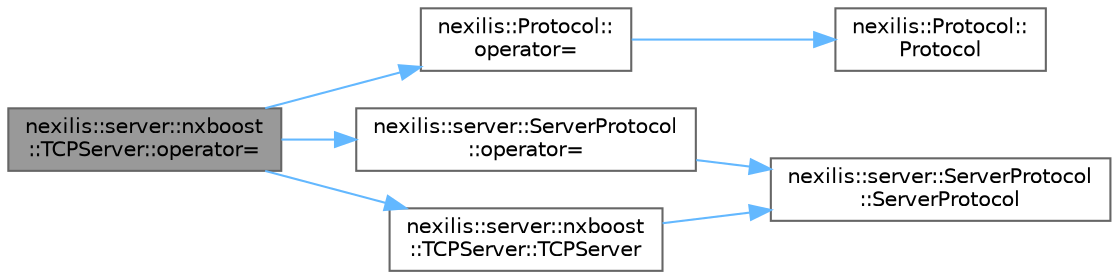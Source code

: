 digraph "nexilis::server::nxboost::TCPServer::operator="
{
 // LATEX_PDF_SIZE
  bgcolor="transparent";
  edge [fontname=Helvetica,fontsize=10,labelfontname=Helvetica,labelfontsize=10];
  node [fontname=Helvetica,fontsize=10,shape=box,height=0.2,width=0.4];
  rankdir="LR";
  Node1 [id="Node000001",label="nexilis::server::nxboost\l::TCPServer::operator=",height=0.2,width=0.4,color="gray40", fillcolor="grey60", style="filled", fontcolor="black",tooltip="Move assignment operator."];
  Node1 -> Node2 [id="edge1_Node000001_Node000002",color="steelblue1",style="solid",tooltip=" "];
  Node2 [id="Node000002",label="nexilis::Protocol::\loperator=",height=0.2,width=0.4,color="grey40", fillcolor="white", style="filled",URL="$da/d49/classnexilis_1_1Protocol.html#aeeddc79aba8533fc0e7cdcf9b9ec2391",tooltip="Move assignment operator."];
  Node2 -> Node3 [id="edge2_Node000002_Node000003",color="steelblue1",style="solid",tooltip=" "];
  Node3 [id="Node000003",label="nexilis::Protocol::\lProtocol",height=0.2,width=0.4,color="grey40", fillcolor="white", style="filled",URL="$da/d49/classnexilis_1_1Protocol.html#a2f5e825a448aac34ba7b092003d412c7",tooltip="Default constructor."];
  Node1 -> Node4 [id="edge3_Node000001_Node000004",color="steelblue1",style="solid",tooltip=" "];
  Node4 [id="Node000004",label="nexilis::server::ServerProtocol\l::operator=",height=0.2,width=0.4,color="grey40", fillcolor="white", style="filled",URL="$de/df0/classnexilis_1_1server_1_1ServerProtocol.html#aa9d05f5b4503e2f025a0774be70280eb",tooltip="Move assignment operator."];
  Node4 -> Node5 [id="edge4_Node000004_Node000005",color="steelblue1",style="solid",tooltip=" "];
  Node5 [id="Node000005",label="nexilis::server::ServerProtocol\l::ServerProtocol",height=0.2,width=0.4,color="grey40", fillcolor="white", style="filled",URL="$de/df0/classnexilis_1_1server_1_1ServerProtocol.html#a92c4d94aa53db4d3f3dbb15a523f4bb6",tooltip=" "];
  Node1 -> Node6 [id="edge5_Node000001_Node000006",color="steelblue1",style="solid",tooltip=" "];
  Node6 [id="Node000006",label="nexilis::server::nxboost\l::TCPServer::TCPServer",height=0.2,width=0.4,color="grey40", fillcolor="white", style="filled",URL="$d6/d58/classnexilis_1_1server_1_1nxboost_1_1TCPServer.html#a71fb5df1153a57c47cdcf0f27053c327",tooltip="Constructor."];
  Node6 -> Node5 [id="edge6_Node000006_Node000005",color="steelblue1",style="solid",tooltip=" "];
}

